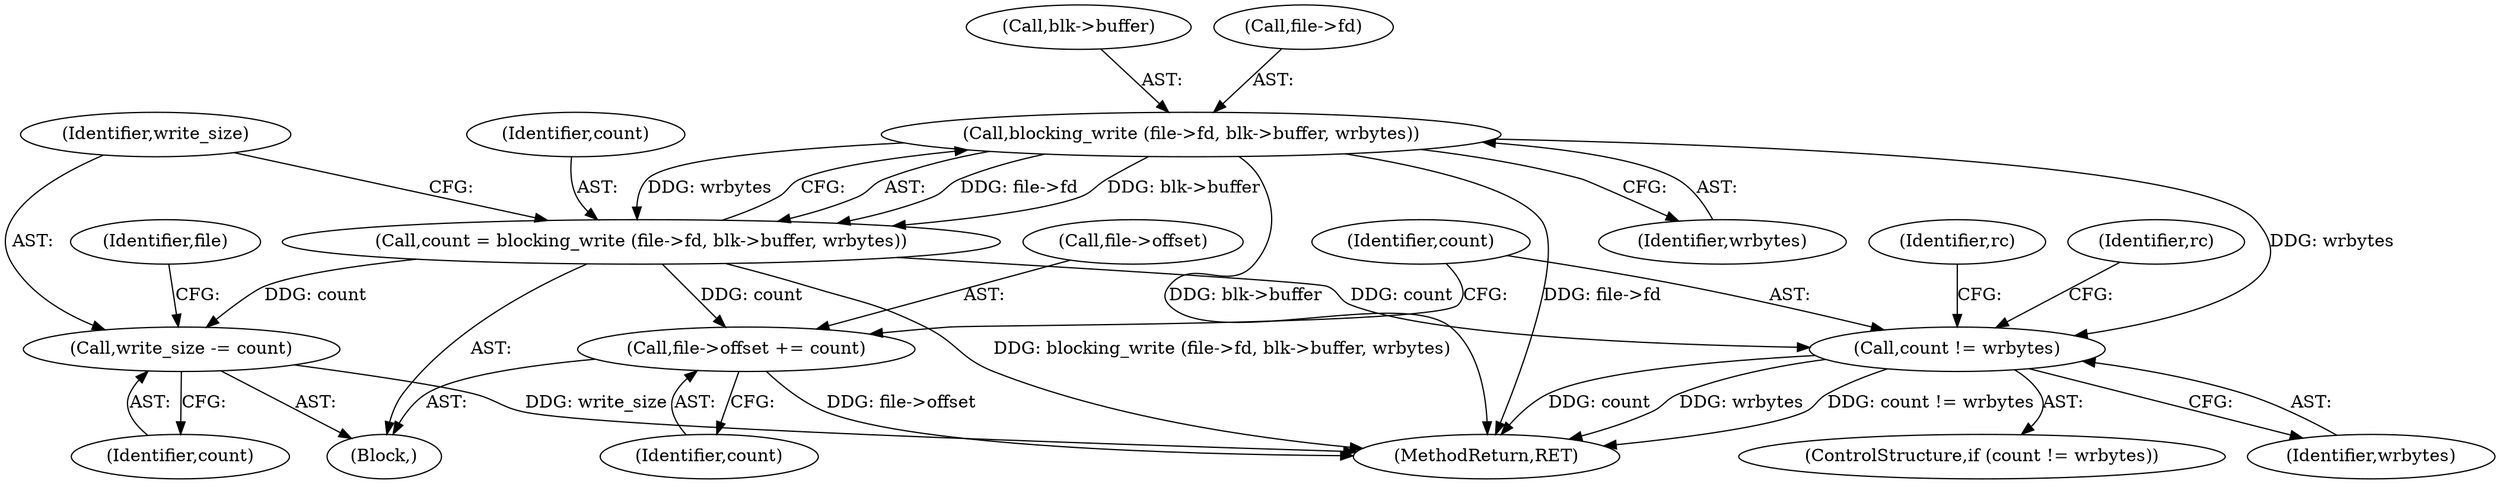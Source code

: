 digraph "0_savannah_c15c42ccd1e2377945fd0414eca1a49294bff454@API" {
"1000392" [label="(Call,blocking_write (file->fd, blk->buffer, wrbytes))"];
"1000390" [label="(Call,count = blocking_write (file->fd, blk->buffer, wrbytes))"];
"1000400" [label="(Call,write_size -= count)"];
"1000413" [label="(Call,file->offset += count)"];
"1000419" [label="(Call,count != wrbytes)"];
"1000419" [label="(Call,count != wrbytes)"];
"1000407" [label="(Identifier,file)"];
"1000429" [label="(Identifier,rc)"];
"1000402" [label="(Identifier,count)"];
"1000104" [label="(Block,)"];
"1000423" [label="(Identifier,rc)"];
"1000414" [label="(Call,file->offset)"];
"1000400" [label="(Call,write_size -= count)"];
"1000417" [label="(Identifier,count)"];
"1000418" [label="(ControlStructure,if (count != wrbytes))"];
"1000396" [label="(Call,blk->buffer)"];
"1000401" [label="(Identifier,write_size)"];
"1000421" [label="(Identifier,wrbytes)"];
"1000391" [label="(Identifier,count)"];
"1000390" [label="(Call,count = blocking_write (file->fd, blk->buffer, wrbytes))"];
"1000393" [label="(Call,file->fd)"];
"1000399" [label="(Identifier,wrbytes)"];
"1000392" [label="(Call,blocking_write (file->fd, blk->buffer, wrbytes))"];
"1000413" [label="(Call,file->offset += count)"];
"1000507" [label="(MethodReturn,RET)"];
"1000420" [label="(Identifier,count)"];
"1000392" -> "1000390"  [label="AST: "];
"1000392" -> "1000399"  [label="CFG: "];
"1000393" -> "1000392"  [label="AST: "];
"1000396" -> "1000392"  [label="AST: "];
"1000399" -> "1000392"  [label="AST: "];
"1000390" -> "1000392"  [label="CFG: "];
"1000392" -> "1000507"  [label="DDG: blk->buffer"];
"1000392" -> "1000507"  [label="DDG: file->fd"];
"1000392" -> "1000390"  [label="DDG: file->fd"];
"1000392" -> "1000390"  [label="DDG: blk->buffer"];
"1000392" -> "1000390"  [label="DDG: wrbytes"];
"1000392" -> "1000419"  [label="DDG: wrbytes"];
"1000390" -> "1000104"  [label="AST: "];
"1000391" -> "1000390"  [label="AST: "];
"1000401" -> "1000390"  [label="CFG: "];
"1000390" -> "1000507"  [label="DDG: blocking_write (file->fd, blk->buffer, wrbytes)"];
"1000390" -> "1000400"  [label="DDG: count"];
"1000390" -> "1000413"  [label="DDG: count"];
"1000390" -> "1000419"  [label="DDG: count"];
"1000400" -> "1000104"  [label="AST: "];
"1000400" -> "1000402"  [label="CFG: "];
"1000401" -> "1000400"  [label="AST: "];
"1000402" -> "1000400"  [label="AST: "];
"1000407" -> "1000400"  [label="CFG: "];
"1000400" -> "1000507"  [label="DDG: write_size"];
"1000413" -> "1000104"  [label="AST: "];
"1000413" -> "1000417"  [label="CFG: "];
"1000414" -> "1000413"  [label="AST: "];
"1000417" -> "1000413"  [label="AST: "];
"1000420" -> "1000413"  [label="CFG: "];
"1000413" -> "1000507"  [label="DDG: file->offset"];
"1000419" -> "1000418"  [label="AST: "];
"1000419" -> "1000421"  [label="CFG: "];
"1000420" -> "1000419"  [label="AST: "];
"1000421" -> "1000419"  [label="AST: "];
"1000423" -> "1000419"  [label="CFG: "];
"1000429" -> "1000419"  [label="CFG: "];
"1000419" -> "1000507"  [label="DDG: count"];
"1000419" -> "1000507"  [label="DDG: wrbytes"];
"1000419" -> "1000507"  [label="DDG: count != wrbytes"];
}
